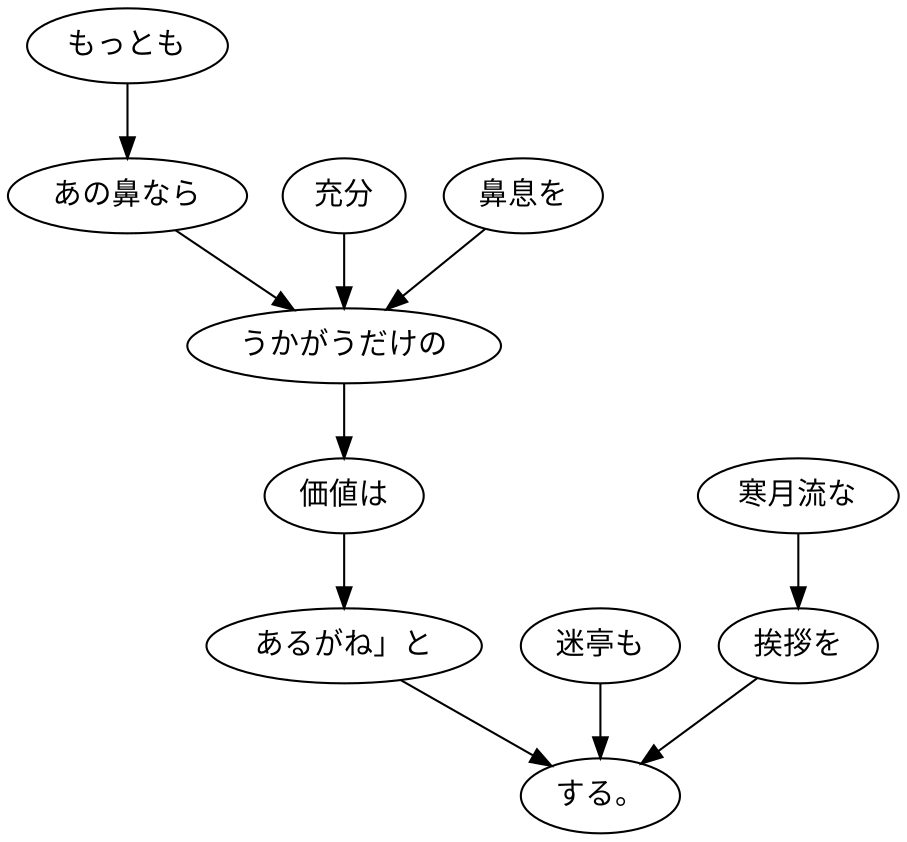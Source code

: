 digraph graph3548 {
	node0 [label="もっとも"];
	node1 [label="あの鼻なら"];
	node2 [label="充分"];
	node3 [label="鼻息を"];
	node4 [label="うかがうだけの"];
	node5 [label="価値は"];
	node6 [label="あるがね」と"];
	node7 [label="迷亭も"];
	node8 [label="寒月流な"];
	node9 [label="挨拶を"];
	node10 [label="する。"];
	node0 -> node1;
	node1 -> node4;
	node2 -> node4;
	node3 -> node4;
	node4 -> node5;
	node5 -> node6;
	node6 -> node10;
	node7 -> node10;
	node8 -> node9;
	node9 -> node10;
}
